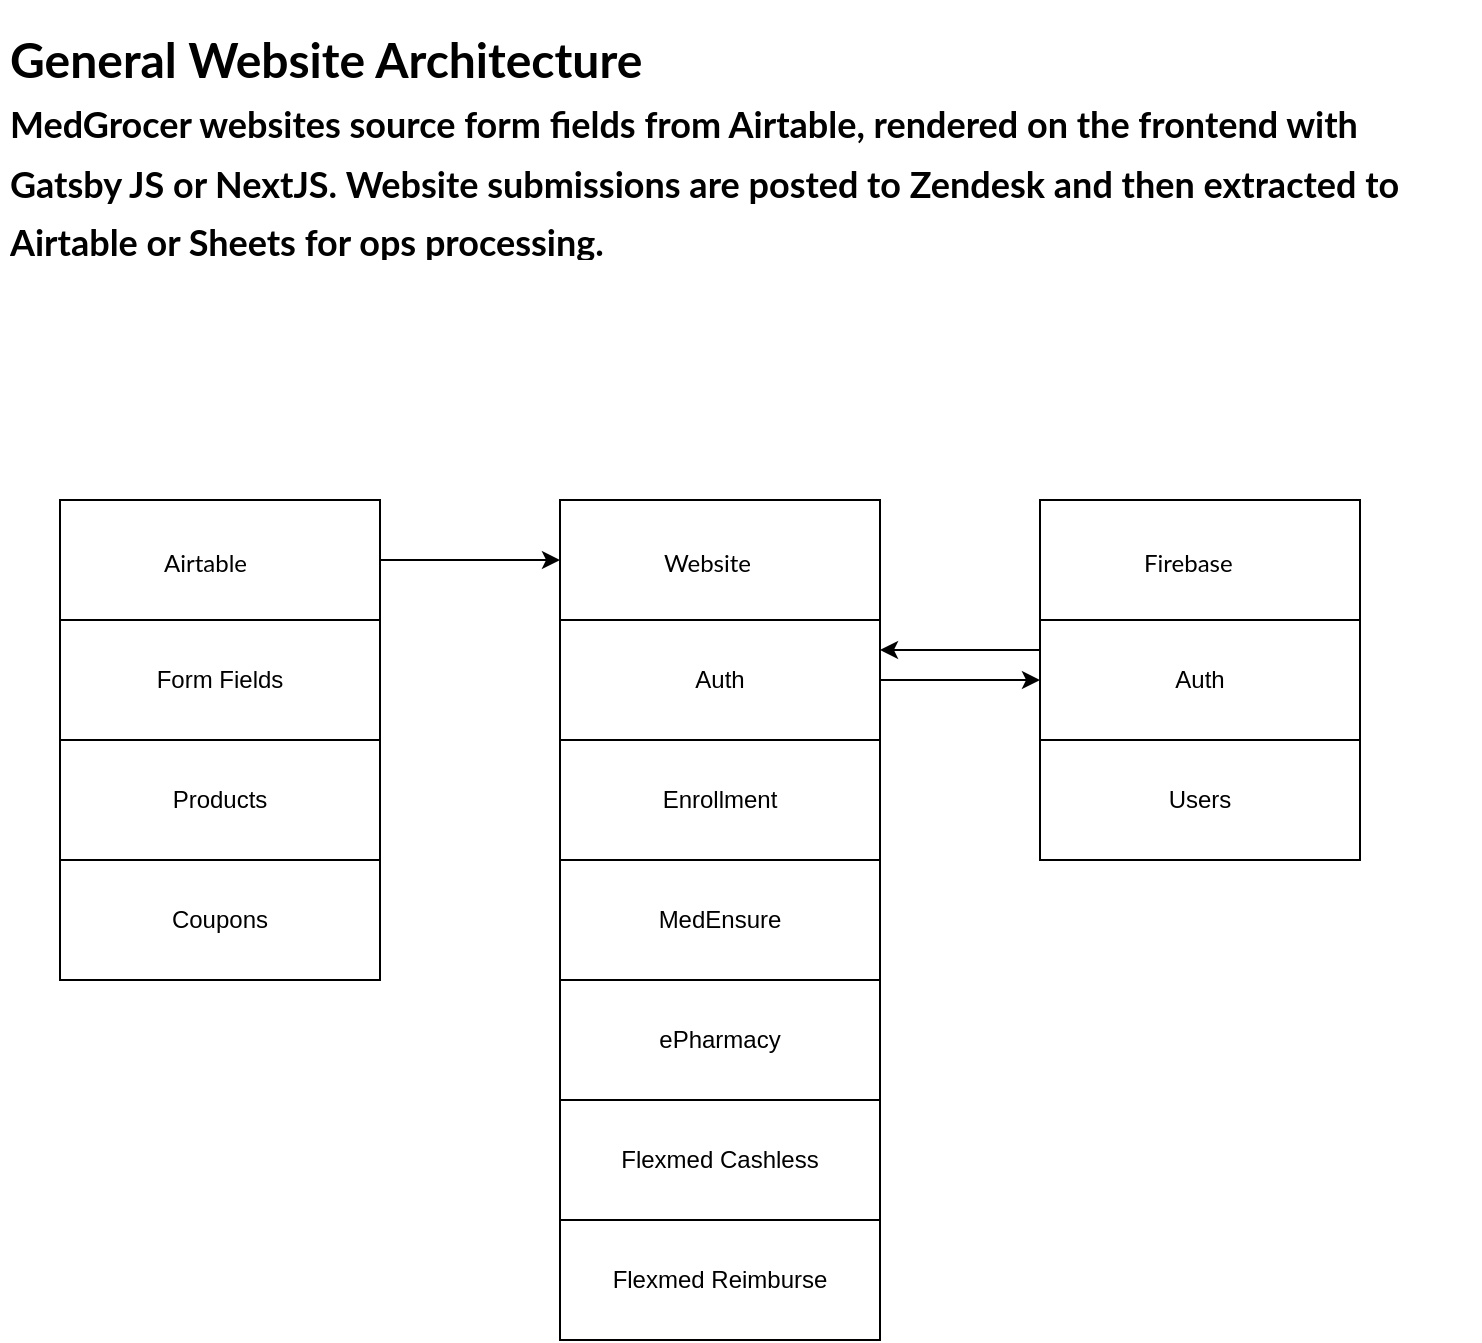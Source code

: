 <mxfile>
    <diagram id="BgvIXyOkmNFr7Y-Iwzdm" name="Page-1">
        <mxGraphModel dx="1142" dy="783" grid="1" gridSize="10" guides="1" tooltips="1" connect="1" arrows="1" fold="1" page="1" pageScale="1" pageWidth="827" pageHeight="1169" math="0" shadow="0">
            <root>
                <mxCell id="0"/>
                <mxCell id="1" parent="0"/>
                <mxCell id="3" value="&lt;h1&gt;&lt;font data-font-src=&quot;https://fonts.googleapis.com/css?family=Lato&quot; face=&quot;Lato&quot;&gt;&lt;span style=&quot;background-color: initial;&quot;&gt;General Website Architecture&lt;br&gt;&lt;/span&gt;&lt;font style=&quot;font-size: 18px;&quot;&gt;MedGrocer websites source form fields from Airtable, rendered on the frontend with Gatsby JS or NextJS. Website submissions are posted to Zendesk and then extracted to Airtable or Sheets for ops processing.&lt;/font&gt;&lt;/font&gt;&lt;/h1&gt;" style="text;html=1;strokeColor=none;fillColor=none;spacing=5;spacingTop=-20;whiteSpace=wrap;overflow=hidden;rounded=0;" parent="1" vertex="1">
                    <mxGeometry x="40" y="40" width="740" height="120" as="geometry"/>
                </mxCell>
                <mxCell id="7" value="" style="group" parent="1" vertex="1" connectable="0">
                    <mxGeometry x="70" y="280" width="160" height="120" as="geometry"/>
                </mxCell>
                <mxCell id="4" value="" style="rounded=0;whiteSpace=wrap;html=1;fontSize=18;" parent="7" vertex="1">
                    <mxGeometry width="160" height="60" as="geometry"/>
                </mxCell>
                <mxCell id="5" value="" style="shape=image;verticalLabelPosition=bottom;labelBackgroundColor=default;verticalAlign=top;aspect=fixed;imageAspect=0;image=https://images.ctfassets.net/wl95ljfippl8/30nOgPmcoEISnvmpW6ddVW/94a53c7940401c11031dcf7dae6abc00/Group_884.png;" parent="7" vertex="1">
                    <mxGeometry x="10" y="10" width="40" height="40" as="geometry"/>
                </mxCell>
                <mxCell id="6" value="&lt;font style=&quot;font-size: 12px;&quot; data-font-src=&quot;https://fonts.googleapis.com/css?family=Lato&quot; face=&quot;Lato&quot;&gt;Airtable&lt;/font&gt;" style="text;html=1;strokeColor=none;fillColor=none;align=left;verticalAlign=middle;whiteSpace=wrap;rounded=0;fontSize=18;" parent="7" vertex="1">
                    <mxGeometry x="50" y="15" width="110" height="30" as="geometry"/>
                </mxCell>
                <mxCell id="21" value="Form Fields" style="rounded=0;whiteSpace=wrap;html=1;" vertex="1" parent="7">
                    <mxGeometry y="60" width="160" height="60" as="geometry"/>
                </mxCell>
                <mxCell id="26" value="Products" style="rounded=0;whiteSpace=wrap;html=1;" vertex="1" parent="1">
                    <mxGeometry x="70" y="400" width="160" height="60" as="geometry"/>
                </mxCell>
                <mxCell id="27" value="Coupons" style="rounded=0;whiteSpace=wrap;html=1;" vertex="1" parent="1">
                    <mxGeometry x="70" y="460" width="160" height="60" as="geometry"/>
                </mxCell>
                <mxCell id="30" value="" style="group" vertex="1" connectable="0" parent="1">
                    <mxGeometry x="320" y="280" width="160" height="120" as="geometry"/>
                </mxCell>
                <mxCell id="31" value="" style="rounded=0;whiteSpace=wrap;html=1;fontSize=18;" vertex="1" parent="30">
                    <mxGeometry width="160" height="60" as="geometry"/>
                </mxCell>
                <mxCell id="32" value="" style="shape=image;verticalLabelPosition=bottom;labelBackgroundColor=default;verticalAlign=top;aspect=fixed;imageAspect=0;image=https://images.ctfassets.net/wl95ljfippl8/30nOgPmcoEISnvmpW6ddVW/94a53c7940401c11031dcf7dae6abc00/Group_884.png;" vertex="1" parent="30">
                    <mxGeometry x="10" y="10" width="40" height="40" as="geometry"/>
                </mxCell>
                <mxCell id="33" value="&lt;font style=&quot;font-size: 12px;&quot; data-font-src=&quot;https://fonts.googleapis.com/css?family=Lato&quot; face=&quot;Lato&quot;&gt;Website&lt;/font&gt;" style="text;html=1;strokeColor=none;fillColor=none;align=left;verticalAlign=middle;whiteSpace=wrap;rounded=0;fontSize=18;" vertex="1" parent="30">
                    <mxGeometry x="50" y="15" width="110" height="30" as="geometry"/>
                </mxCell>
                <mxCell id="34" value="Auth" style="rounded=0;whiteSpace=wrap;html=1;" vertex="1" parent="30">
                    <mxGeometry y="60" width="160" height="60" as="geometry"/>
                </mxCell>
                <mxCell id="35" value="Enrollment" style="rounded=0;whiteSpace=wrap;html=1;" vertex="1" parent="1">
                    <mxGeometry x="320" y="400" width="160" height="60" as="geometry"/>
                </mxCell>
                <mxCell id="36" value="MedEnsure" style="rounded=0;whiteSpace=wrap;html=1;" vertex="1" parent="1">
                    <mxGeometry x="320" y="460" width="160" height="60" as="geometry"/>
                </mxCell>
                <mxCell id="37" value="ePharmacy" style="rounded=0;whiteSpace=wrap;html=1;" vertex="1" parent="1">
                    <mxGeometry x="320" y="520" width="160" height="60" as="geometry"/>
                </mxCell>
                <mxCell id="38" value="Flexmed Cashless" style="rounded=0;whiteSpace=wrap;html=1;" vertex="1" parent="1">
                    <mxGeometry x="320" y="580" width="160" height="60" as="geometry"/>
                </mxCell>
                <mxCell id="39" value="Flexmed Reimburse" style="rounded=0;whiteSpace=wrap;html=1;" vertex="1" parent="1">
                    <mxGeometry x="320" y="640" width="160" height="60" as="geometry"/>
                </mxCell>
                <mxCell id="40" value="" style="group" vertex="1" connectable="0" parent="1">
                    <mxGeometry x="560" y="280" width="160" height="120" as="geometry"/>
                </mxCell>
                <mxCell id="41" value="" style="rounded=0;whiteSpace=wrap;html=1;fontSize=18;" vertex="1" parent="40">
                    <mxGeometry width="160" height="60" as="geometry"/>
                </mxCell>
                <mxCell id="42" value="" style="shape=image;verticalLabelPosition=bottom;labelBackgroundColor=default;verticalAlign=top;aspect=fixed;imageAspect=0;image=https://images.ctfassets.net/wl95ljfippl8/30nOgPmcoEISnvmpW6ddVW/94a53c7940401c11031dcf7dae6abc00/Group_884.png;" vertex="1" parent="40">
                    <mxGeometry x="10" y="10" width="40" height="40" as="geometry"/>
                </mxCell>
                <mxCell id="43" value="&lt;font style=&quot;font-size: 12px;&quot; data-font-src=&quot;https://fonts.googleapis.com/css?family=Lato&quot; face=&quot;Lato&quot;&gt;Firebase&lt;/font&gt;" style="text;html=1;strokeColor=none;fillColor=none;align=left;verticalAlign=middle;whiteSpace=wrap;rounded=0;fontSize=18;" vertex="1" parent="40">
                    <mxGeometry x="50" y="15" width="110" height="30" as="geometry"/>
                </mxCell>
                <mxCell id="44" value="Auth" style="rounded=0;whiteSpace=wrap;html=1;" vertex="1" parent="40">
                    <mxGeometry y="60" width="160" height="60" as="geometry"/>
                </mxCell>
                <mxCell id="45" value="Users" style="rounded=0;whiteSpace=wrap;html=1;" vertex="1" parent="1">
                    <mxGeometry x="560" y="400" width="160" height="60" as="geometry"/>
                </mxCell>
                <mxCell id="54" style="edgeStyle=none;html=1;exitX=1;exitY=0.5;exitDx=0;exitDy=0;entryX=0;entryY=0.5;entryDx=0;entryDy=0;" edge="1" parent="1" source="6" target="31">
                    <mxGeometry relative="1" as="geometry"/>
                </mxCell>
                <mxCell id="56" style="edgeStyle=none;html=1;exitX=1;exitY=0.5;exitDx=0;exitDy=0;entryX=0;entryY=0.5;entryDx=0;entryDy=0;" edge="1" parent="1" source="34" target="44">
                    <mxGeometry relative="1" as="geometry"/>
                </mxCell>
                <mxCell id="57" style="edgeStyle=none;html=1;exitX=0;exitY=0.25;exitDx=0;exitDy=0;entryX=1;entryY=0.25;entryDx=0;entryDy=0;" edge="1" parent="1" source="44" target="34">
                    <mxGeometry relative="1" as="geometry"/>
                </mxCell>
            </root>
        </mxGraphModel>
    </diagram>
</mxfile>